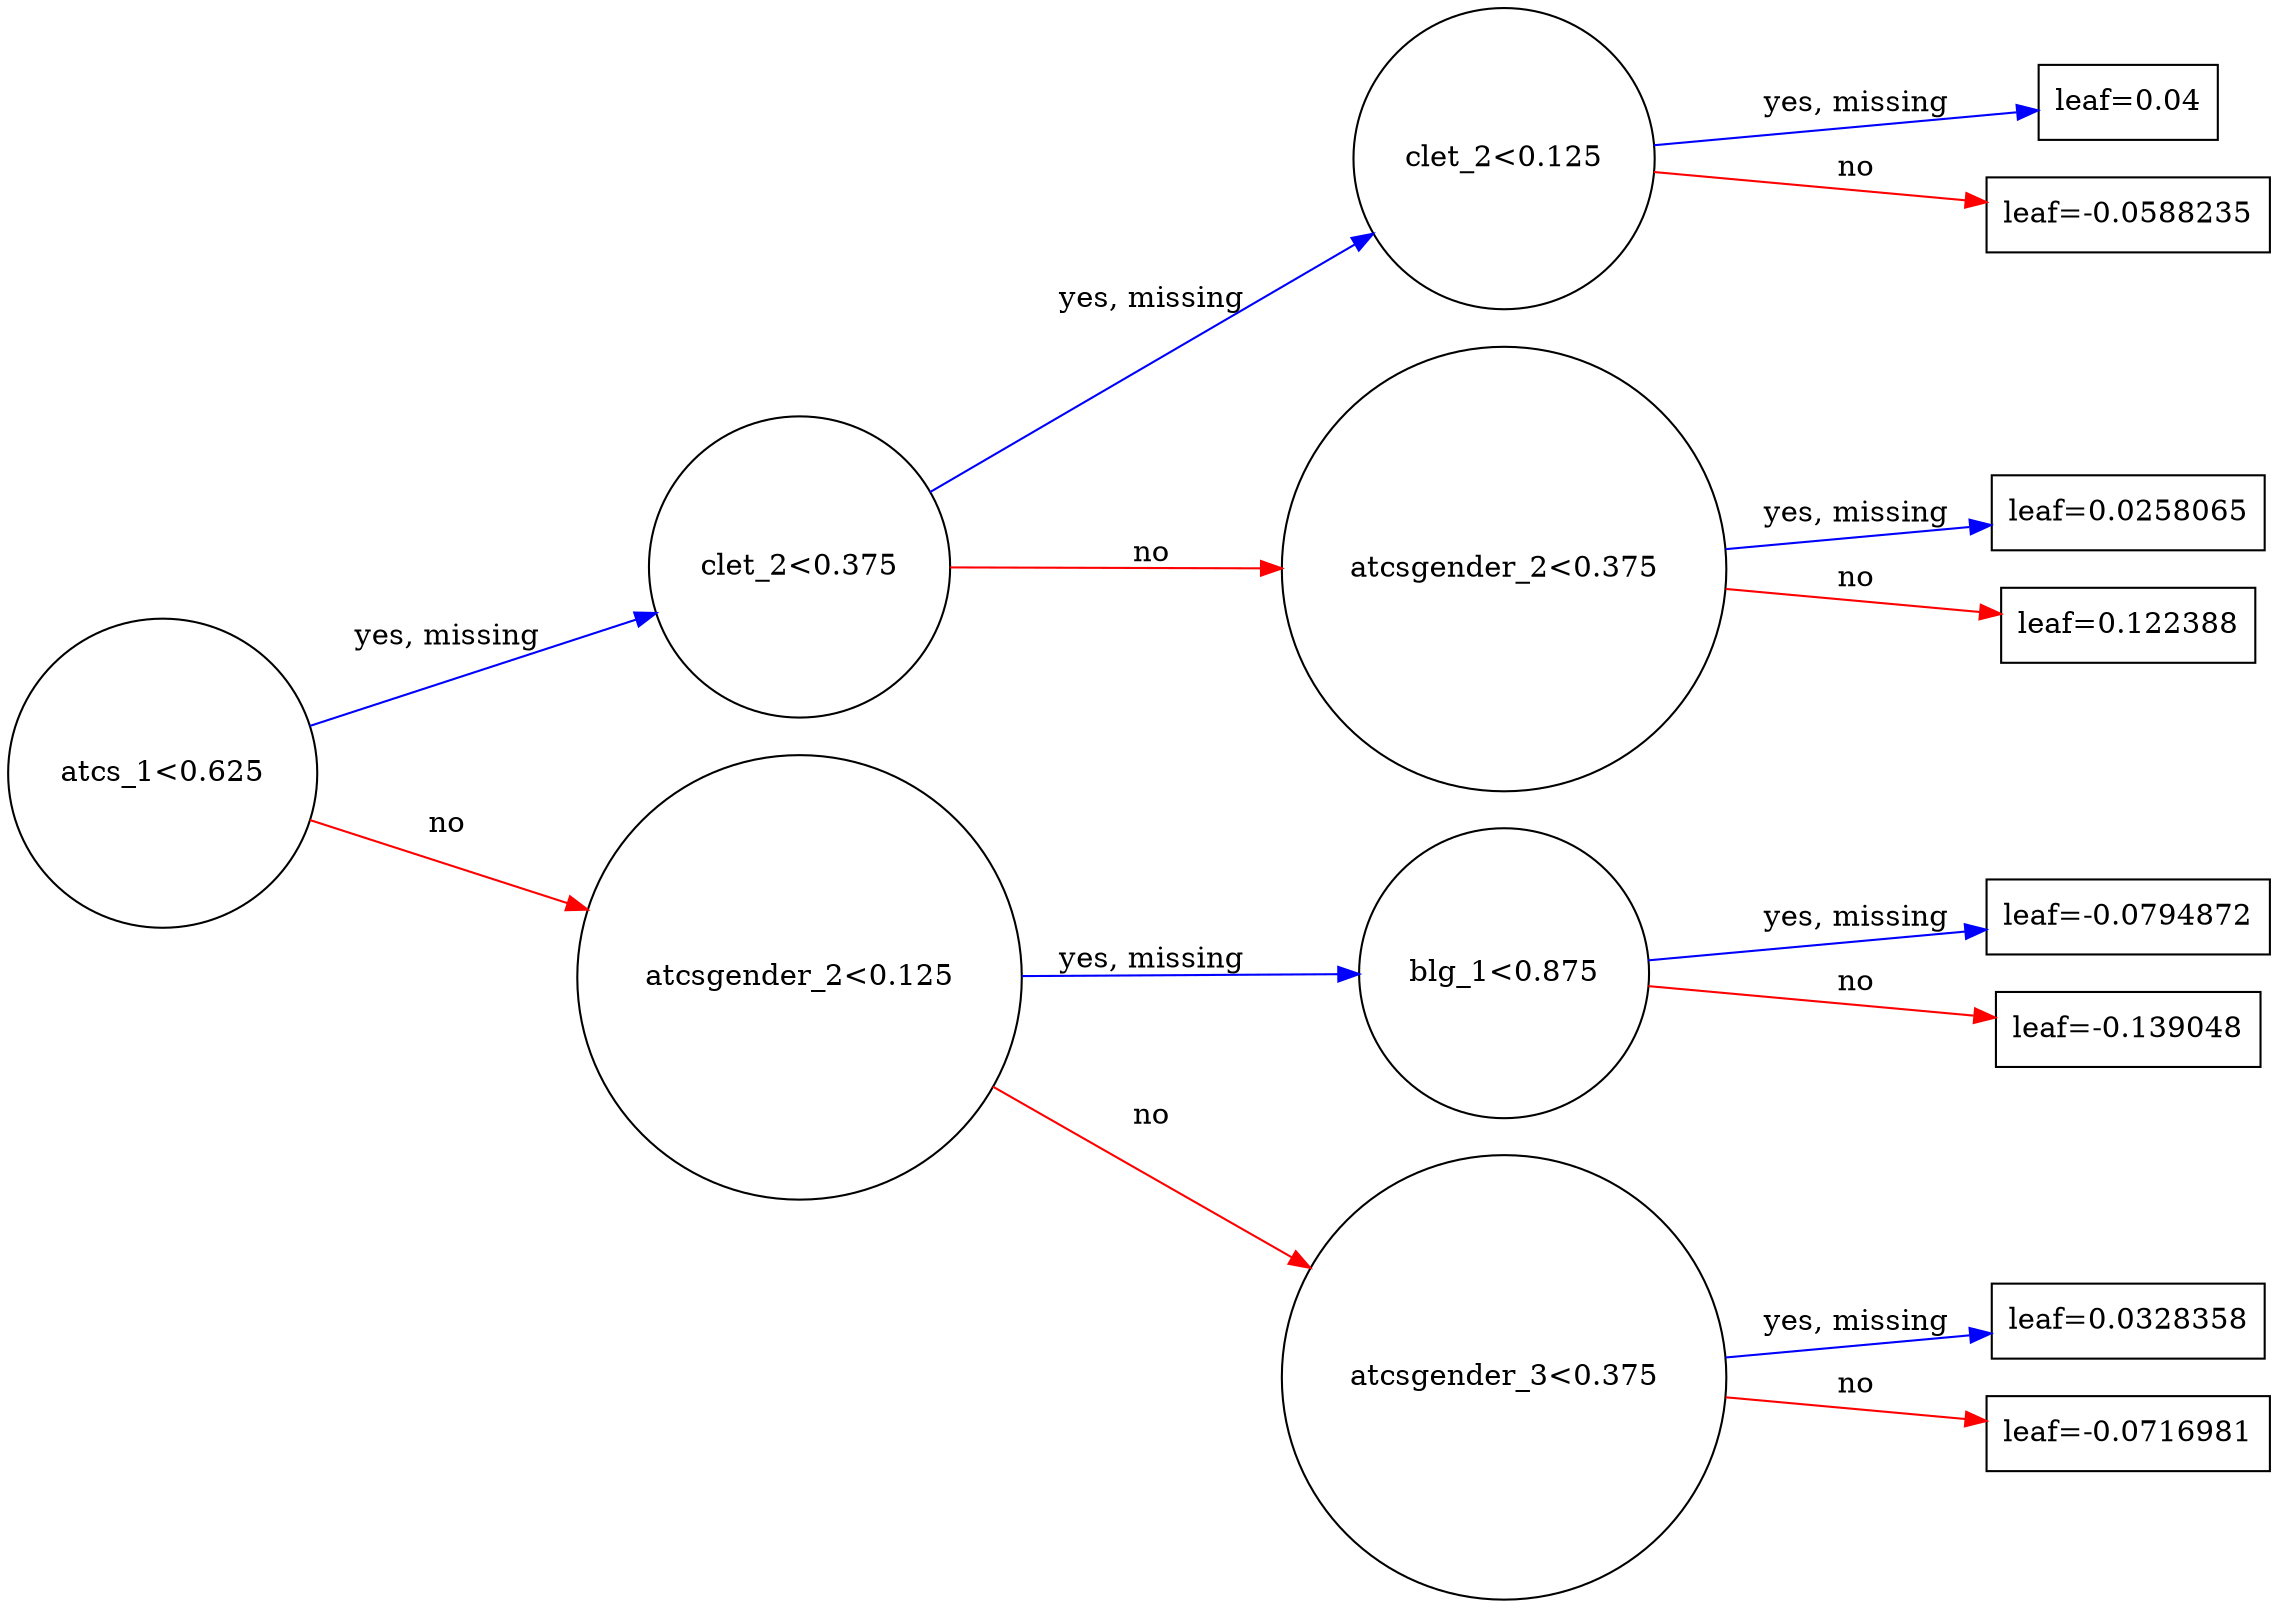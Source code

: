 digraph {
	graph [rankdir=LR]
		0 [label="atcs_1<0.625" shape=circle]
			0 -> 1 [label="yes, missing" color="#0000FF"]
			0 -> 2 [label=no color="#FF0000"]
		1 [label="clet_2<0.375" shape=circle]
			1 -> 3 [label="yes, missing" color="#0000FF"]
			1 -> 4 [label=no color="#FF0000"]
		3 [label="clet_2<0.125" shape=circle]
			3 -> 7 [label="yes, missing" color="#0000FF"]
			3 -> 8 [label=no color="#FF0000"]
		7 [label="leaf=0.04" shape=box]
		8 [label="leaf=-0.0588235" shape=box]
		4 [label="atcsgender_2<0.375" shape=circle]
			4 -> 9 [label="yes, missing" color="#0000FF"]
			4 -> 10 [label=no color="#FF0000"]
		9 [label="leaf=0.0258065" shape=box]
		10 [label="leaf=0.122388" shape=box]
		2 [label="atcsgender_2<0.125" shape=circle]
			2 -> 5 [label="yes, missing" color="#0000FF"]
			2 -> 6 [label=no color="#FF0000"]
		5 [label="blg_1<0.875" shape=circle]
			5 -> 11 [label="yes, missing" color="#0000FF"]
			5 -> 12 [label=no color="#FF0000"]
		11 [label="leaf=-0.0794872" shape=box]
		12 [label="leaf=-0.139048" shape=box]
		6 [label="atcsgender_3<0.375" shape=circle]
			6 -> 13 [label="yes, missing" color="#0000FF"]
			6 -> 14 [label=no color="#FF0000"]
		13 [label="leaf=0.0328358" shape=box]
		14 [label="leaf=-0.0716981" shape=box]
}